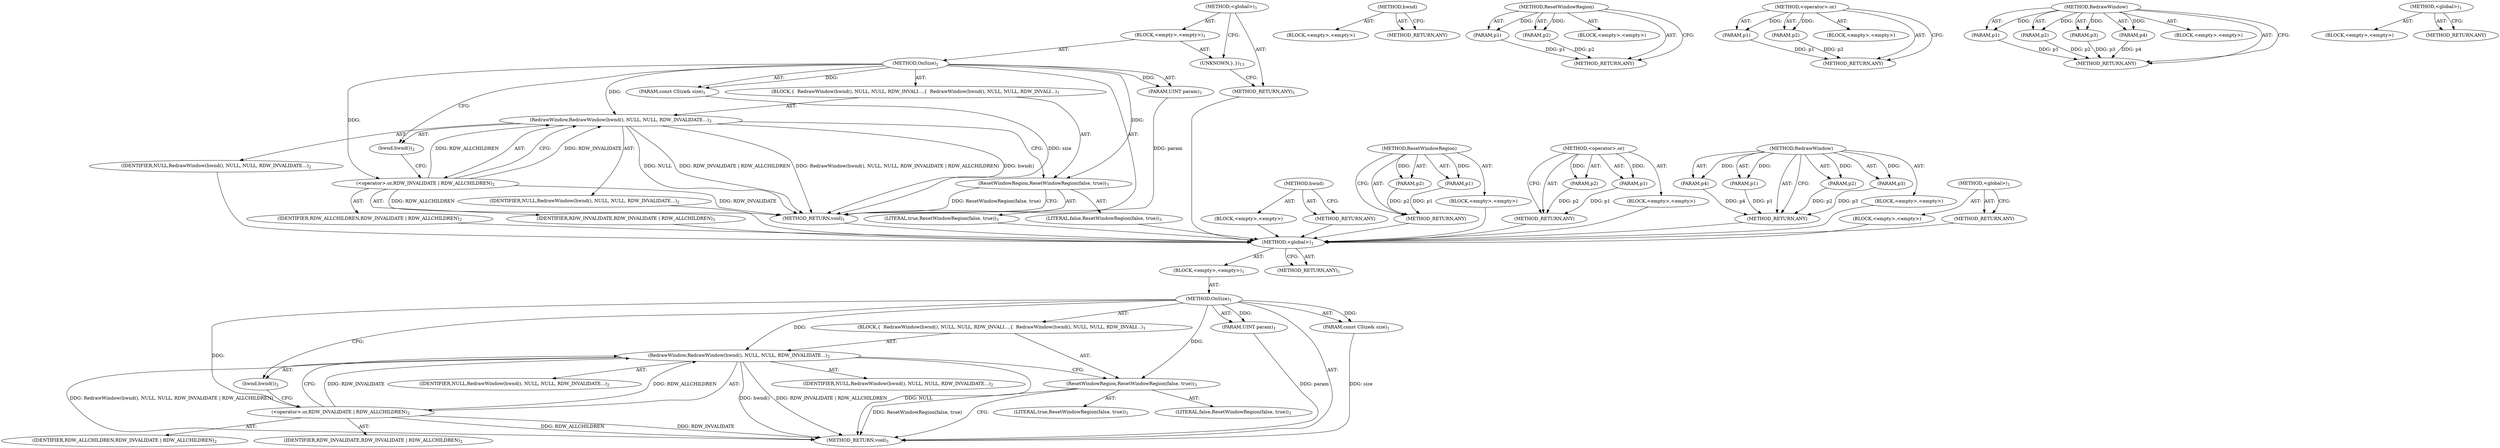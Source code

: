 digraph "&lt;global&gt;" {
vulnerable_6 [label=<(METHOD,&lt;global&gt;)<SUB>1</SUB>>];
vulnerable_7 [label=<(BLOCK,&lt;empty&gt;,&lt;empty&gt;)<SUB>1</SUB>>];
vulnerable_8 [label=<(METHOD,OnSize)<SUB>1</SUB>>];
vulnerable_9 [label=<(PARAM,UINT param)<SUB>1</SUB>>];
vulnerable_10 [label=<(PARAM,const CSize&amp; size)<SUB>1</SUB>>];
vulnerable_11 [label=<(BLOCK,{
  RedrawWindow(hwnd(), NULL, NULL, RDW_INVALI...,{
  RedrawWindow(hwnd(), NULL, NULL, RDW_INVALI...)<SUB>1</SUB>>];
vulnerable_12 [label=<(RedrawWindow,RedrawWindow(hwnd(), NULL, NULL, RDW_INVALIDATE...)<SUB>2</SUB>>];
vulnerable_13 [label=<(hwnd,hwnd())<SUB>2</SUB>>];
vulnerable_14 [label=<(IDENTIFIER,NULL,RedrawWindow(hwnd(), NULL, NULL, RDW_INVALIDATE...)<SUB>2</SUB>>];
vulnerable_15 [label=<(IDENTIFIER,NULL,RedrawWindow(hwnd(), NULL, NULL, RDW_INVALIDATE...)<SUB>2</SUB>>];
vulnerable_16 [label=<(&lt;operator&gt;.or,RDW_INVALIDATE | RDW_ALLCHILDREN)<SUB>2</SUB>>];
vulnerable_17 [label=<(IDENTIFIER,RDW_INVALIDATE,RDW_INVALIDATE | RDW_ALLCHILDREN)<SUB>2</SUB>>];
vulnerable_18 [label=<(IDENTIFIER,RDW_ALLCHILDREN,RDW_INVALIDATE | RDW_ALLCHILDREN)<SUB>2</SUB>>];
vulnerable_19 [label=<(ResetWindowRegion,ResetWindowRegion(false, true))<SUB>3</SUB>>];
vulnerable_20 [label=<(LITERAL,false,ResetWindowRegion(false, true))<SUB>3</SUB>>];
vulnerable_21 [label=<(LITERAL,true,ResetWindowRegion(false, true))<SUB>3</SUB>>];
vulnerable_22 [label=<(METHOD_RETURN,void)<SUB>1</SUB>>];
vulnerable_24 [label=<(UNKNOWN,},})<SUB>13</SUB>>];
vulnerable_25 [label=<(METHOD_RETURN,ANY)<SUB>1</SUB>>];
vulnerable_51 [label=<(METHOD,hwnd)>];
vulnerable_52 [label=<(BLOCK,&lt;empty&gt;,&lt;empty&gt;)>];
vulnerable_53 [label=<(METHOD_RETURN,ANY)>];
vulnerable_59 [label=<(METHOD,ResetWindowRegion)>];
vulnerable_60 [label=<(PARAM,p1)>];
vulnerable_61 [label=<(PARAM,p2)>];
vulnerable_62 [label=<(BLOCK,&lt;empty&gt;,&lt;empty&gt;)>];
vulnerable_63 [label=<(METHOD_RETURN,ANY)>];
vulnerable_54 [label=<(METHOD,&lt;operator&gt;.or)>];
vulnerable_55 [label=<(PARAM,p1)>];
vulnerable_56 [label=<(PARAM,p2)>];
vulnerable_57 [label=<(BLOCK,&lt;empty&gt;,&lt;empty&gt;)>];
vulnerable_58 [label=<(METHOD_RETURN,ANY)>];
vulnerable_44 [label=<(METHOD,RedrawWindow)>];
vulnerable_45 [label=<(PARAM,p1)>];
vulnerable_46 [label=<(PARAM,p2)>];
vulnerable_47 [label=<(PARAM,p3)>];
vulnerable_48 [label=<(PARAM,p4)>];
vulnerable_49 [label=<(BLOCK,&lt;empty&gt;,&lt;empty&gt;)>];
vulnerable_50 [label=<(METHOD_RETURN,ANY)>];
vulnerable_38 [label=<(METHOD,&lt;global&gt;)<SUB>1</SUB>>];
vulnerable_39 [label=<(BLOCK,&lt;empty&gt;,&lt;empty&gt;)>];
vulnerable_40 [label=<(METHOD_RETURN,ANY)>];
fixed_6 [label=<(METHOD,&lt;global&gt;)<SUB>1</SUB>>];
fixed_7 [label=<(BLOCK,&lt;empty&gt;,&lt;empty&gt;)<SUB>1</SUB>>];
fixed_8 [label=<(METHOD,OnSize)<SUB>1</SUB>>];
fixed_9 [label=<(PARAM,UINT param)<SUB>1</SUB>>];
fixed_10 [label=<(PARAM,const CSize&amp; size)<SUB>1</SUB>>];
fixed_11 [label=<(BLOCK,{
  RedrawWindow(hwnd(), NULL, NULL, RDW_INVALI...,{
  RedrawWindow(hwnd(), NULL, NULL, RDW_INVALI...)<SUB>1</SUB>>];
fixed_12 [label=<(RedrawWindow,RedrawWindow(hwnd(), NULL, NULL, RDW_INVALIDATE...)<SUB>2</SUB>>];
fixed_13 [label=<(hwnd,hwnd())<SUB>2</SUB>>];
fixed_14 [label=<(IDENTIFIER,NULL,RedrawWindow(hwnd(), NULL, NULL, RDW_INVALIDATE...)<SUB>2</SUB>>];
fixed_15 [label=<(IDENTIFIER,NULL,RedrawWindow(hwnd(), NULL, NULL, RDW_INVALIDATE...)<SUB>2</SUB>>];
fixed_16 [label=<(&lt;operator&gt;.or,RDW_INVALIDATE | RDW_ALLCHILDREN)<SUB>2</SUB>>];
fixed_17 [label=<(IDENTIFIER,RDW_INVALIDATE,RDW_INVALIDATE | RDW_ALLCHILDREN)<SUB>2</SUB>>];
fixed_18 [label=<(IDENTIFIER,RDW_ALLCHILDREN,RDW_INVALIDATE | RDW_ALLCHILDREN)<SUB>2</SUB>>];
fixed_19 [label=<(ResetWindowRegion,ResetWindowRegion(false, true))<SUB>3</SUB>>];
fixed_20 [label=<(LITERAL,false,ResetWindowRegion(false, true))<SUB>3</SUB>>];
fixed_21 [label=<(LITERAL,true,ResetWindowRegion(false, true))<SUB>3</SUB>>];
fixed_22 [label=<(METHOD_RETURN,void)<SUB>1</SUB>>];
fixed_24 [label=<(METHOD_RETURN,ANY)<SUB>1</SUB>>];
fixed_50 [label=<(METHOD,hwnd)>];
fixed_51 [label=<(BLOCK,&lt;empty&gt;,&lt;empty&gt;)>];
fixed_52 [label=<(METHOD_RETURN,ANY)>];
fixed_58 [label=<(METHOD,ResetWindowRegion)>];
fixed_59 [label=<(PARAM,p1)>];
fixed_60 [label=<(PARAM,p2)>];
fixed_61 [label=<(BLOCK,&lt;empty&gt;,&lt;empty&gt;)>];
fixed_62 [label=<(METHOD_RETURN,ANY)>];
fixed_53 [label=<(METHOD,&lt;operator&gt;.or)>];
fixed_54 [label=<(PARAM,p1)>];
fixed_55 [label=<(PARAM,p2)>];
fixed_56 [label=<(BLOCK,&lt;empty&gt;,&lt;empty&gt;)>];
fixed_57 [label=<(METHOD_RETURN,ANY)>];
fixed_43 [label=<(METHOD,RedrawWindow)>];
fixed_44 [label=<(PARAM,p1)>];
fixed_45 [label=<(PARAM,p2)>];
fixed_46 [label=<(PARAM,p3)>];
fixed_47 [label=<(PARAM,p4)>];
fixed_48 [label=<(BLOCK,&lt;empty&gt;,&lt;empty&gt;)>];
fixed_49 [label=<(METHOD_RETURN,ANY)>];
fixed_37 [label=<(METHOD,&lt;global&gt;)<SUB>1</SUB>>];
fixed_38 [label=<(BLOCK,&lt;empty&gt;,&lt;empty&gt;)>];
fixed_39 [label=<(METHOD_RETURN,ANY)>];
vulnerable_6 -> vulnerable_7  [key=0, label="AST: "];
vulnerable_6 -> vulnerable_25  [key=0, label="AST: "];
vulnerable_6 -> vulnerable_24  [key=0, label="CFG: "];
vulnerable_7 -> vulnerable_8  [key=0, label="AST: "];
vulnerable_7 -> vulnerable_24  [key=0, label="AST: "];
vulnerable_8 -> vulnerable_9  [key=0, label="AST: "];
vulnerable_8 -> vulnerable_9  [key=1, label="DDG: "];
vulnerable_8 -> vulnerable_10  [key=0, label="AST: "];
vulnerable_8 -> vulnerable_10  [key=1, label="DDG: "];
vulnerable_8 -> vulnerable_11  [key=0, label="AST: "];
vulnerable_8 -> vulnerable_22  [key=0, label="AST: "];
vulnerable_8 -> vulnerable_13  [key=0, label="CFG: "];
vulnerable_8 -> vulnerable_12  [key=0, label="DDG: "];
vulnerable_8 -> vulnerable_19  [key=0, label="DDG: "];
vulnerable_8 -> vulnerable_16  [key=0, label="DDG: "];
vulnerable_9 -> vulnerable_22  [key=0, label="DDG: param"];
vulnerable_10 -> vulnerable_22  [key=0, label="DDG: size"];
vulnerable_11 -> vulnerable_12  [key=0, label="AST: "];
vulnerable_11 -> vulnerable_19  [key=0, label="AST: "];
vulnerable_12 -> vulnerable_13  [key=0, label="AST: "];
vulnerable_12 -> vulnerable_14  [key=0, label="AST: "];
vulnerable_12 -> vulnerable_15  [key=0, label="AST: "];
vulnerable_12 -> vulnerable_16  [key=0, label="AST: "];
vulnerable_12 -> vulnerable_19  [key=0, label="CFG: "];
vulnerable_12 -> vulnerable_22  [key=0, label="DDG: hwnd()"];
vulnerable_12 -> vulnerable_22  [key=1, label="DDG: NULL"];
vulnerable_12 -> vulnerable_22  [key=2, label="DDG: RDW_INVALIDATE | RDW_ALLCHILDREN"];
vulnerable_12 -> vulnerable_22  [key=3, label="DDG: RedrawWindow(hwnd(), NULL, NULL, RDW_INVALIDATE | RDW_ALLCHILDREN)"];
vulnerable_13 -> vulnerable_16  [key=0, label="CFG: "];
vulnerable_14 -> fixed_6  [key=0];
vulnerable_15 -> fixed_6  [key=0];
vulnerable_16 -> vulnerable_17  [key=0, label="AST: "];
vulnerable_16 -> vulnerable_18  [key=0, label="AST: "];
vulnerable_16 -> vulnerable_12  [key=0, label="CFG: "];
vulnerable_16 -> vulnerable_12  [key=1, label="DDG: RDW_INVALIDATE"];
vulnerable_16 -> vulnerable_12  [key=2, label="DDG: RDW_ALLCHILDREN"];
vulnerable_16 -> vulnerable_22  [key=0, label="DDG: RDW_ALLCHILDREN"];
vulnerable_16 -> vulnerable_22  [key=1, label="DDG: RDW_INVALIDATE"];
vulnerable_17 -> fixed_6  [key=0];
vulnerable_18 -> fixed_6  [key=0];
vulnerable_19 -> vulnerable_20  [key=0, label="AST: "];
vulnerable_19 -> vulnerable_21  [key=0, label="AST: "];
vulnerable_19 -> vulnerable_22  [key=0, label="CFG: "];
vulnerable_19 -> vulnerable_22  [key=1, label="DDG: ResetWindowRegion(false, true)"];
vulnerable_20 -> fixed_6  [key=0];
vulnerable_21 -> fixed_6  [key=0];
vulnerable_22 -> fixed_6  [key=0];
vulnerable_24 -> vulnerable_25  [key=0, label="CFG: "];
vulnerable_25 -> fixed_6  [key=0];
vulnerable_51 -> vulnerable_52  [key=0, label="AST: "];
vulnerable_51 -> vulnerable_53  [key=0, label="AST: "];
vulnerable_51 -> vulnerable_53  [key=1, label="CFG: "];
vulnerable_52 -> fixed_6  [key=0];
vulnerable_53 -> fixed_6  [key=0];
vulnerable_59 -> vulnerable_60  [key=0, label="AST: "];
vulnerable_59 -> vulnerable_60  [key=1, label="DDG: "];
vulnerable_59 -> vulnerable_62  [key=0, label="AST: "];
vulnerable_59 -> vulnerable_61  [key=0, label="AST: "];
vulnerable_59 -> vulnerable_61  [key=1, label="DDG: "];
vulnerable_59 -> vulnerable_63  [key=0, label="AST: "];
vulnerable_59 -> vulnerable_63  [key=1, label="CFG: "];
vulnerable_60 -> vulnerable_63  [key=0, label="DDG: p1"];
vulnerable_61 -> vulnerable_63  [key=0, label="DDG: p2"];
vulnerable_62 -> fixed_6  [key=0];
vulnerable_63 -> fixed_6  [key=0];
vulnerable_54 -> vulnerable_55  [key=0, label="AST: "];
vulnerable_54 -> vulnerable_55  [key=1, label="DDG: "];
vulnerable_54 -> vulnerable_57  [key=0, label="AST: "];
vulnerable_54 -> vulnerable_56  [key=0, label="AST: "];
vulnerable_54 -> vulnerable_56  [key=1, label="DDG: "];
vulnerable_54 -> vulnerable_58  [key=0, label="AST: "];
vulnerable_54 -> vulnerable_58  [key=1, label="CFG: "];
vulnerable_55 -> vulnerable_58  [key=0, label="DDG: p1"];
vulnerable_56 -> vulnerable_58  [key=0, label="DDG: p2"];
vulnerable_57 -> fixed_6  [key=0];
vulnerable_58 -> fixed_6  [key=0];
vulnerable_44 -> vulnerable_45  [key=0, label="AST: "];
vulnerable_44 -> vulnerable_45  [key=1, label="DDG: "];
vulnerable_44 -> vulnerable_49  [key=0, label="AST: "];
vulnerable_44 -> vulnerable_46  [key=0, label="AST: "];
vulnerable_44 -> vulnerable_46  [key=1, label="DDG: "];
vulnerable_44 -> vulnerable_50  [key=0, label="AST: "];
vulnerable_44 -> vulnerable_50  [key=1, label="CFG: "];
vulnerable_44 -> vulnerable_47  [key=0, label="AST: "];
vulnerable_44 -> vulnerable_47  [key=1, label="DDG: "];
vulnerable_44 -> vulnerable_48  [key=0, label="AST: "];
vulnerable_44 -> vulnerable_48  [key=1, label="DDG: "];
vulnerable_45 -> vulnerable_50  [key=0, label="DDG: p1"];
vulnerable_46 -> vulnerable_50  [key=0, label="DDG: p2"];
vulnerable_47 -> vulnerable_50  [key=0, label="DDG: p3"];
vulnerable_48 -> vulnerable_50  [key=0, label="DDG: p4"];
vulnerable_49 -> fixed_6  [key=0];
vulnerable_50 -> fixed_6  [key=0];
vulnerable_38 -> vulnerable_39  [key=0, label="AST: "];
vulnerable_38 -> vulnerable_40  [key=0, label="AST: "];
vulnerable_38 -> vulnerable_40  [key=1, label="CFG: "];
vulnerable_39 -> fixed_6  [key=0];
vulnerable_40 -> fixed_6  [key=0];
fixed_6 -> fixed_7  [key=0, label="AST: "];
fixed_6 -> fixed_24  [key=0, label="AST: "];
fixed_6 -> fixed_24  [key=1, label="CFG: "];
fixed_7 -> fixed_8  [key=0, label="AST: "];
fixed_8 -> fixed_9  [key=0, label="AST: "];
fixed_8 -> fixed_9  [key=1, label="DDG: "];
fixed_8 -> fixed_10  [key=0, label="AST: "];
fixed_8 -> fixed_10  [key=1, label="DDG: "];
fixed_8 -> fixed_11  [key=0, label="AST: "];
fixed_8 -> fixed_22  [key=0, label="AST: "];
fixed_8 -> fixed_13  [key=0, label="CFG: "];
fixed_8 -> fixed_12  [key=0, label="DDG: "];
fixed_8 -> fixed_19  [key=0, label="DDG: "];
fixed_8 -> fixed_16  [key=0, label="DDG: "];
fixed_9 -> fixed_22  [key=0, label="DDG: param"];
fixed_10 -> fixed_22  [key=0, label="DDG: size"];
fixed_11 -> fixed_12  [key=0, label="AST: "];
fixed_11 -> fixed_19  [key=0, label="AST: "];
fixed_12 -> fixed_13  [key=0, label="AST: "];
fixed_12 -> fixed_14  [key=0, label="AST: "];
fixed_12 -> fixed_15  [key=0, label="AST: "];
fixed_12 -> fixed_16  [key=0, label="AST: "];
fixed_12 -> fixed_19  [key=0, label="CFG: "];
fixed_12 -> fixed_22  [key=0, label="DDG: hwnd()"];
fixed_12 -> fixed_22  [key=1, label="DDG: NULL"];
fixed_12 -> fixed_22  [key=2, label="DDG: RDW_INVALIDATE | RDW_ALLCHILDREN"];
fixed_12 -> fixed_22  [key=3, label="DDG: RedrawWindow(hwnd(), NULL, NULL, RDW_INVALIDATE | RDW_ALLCHILDREN)"];
fixed_13 -> fixed_16  [key=0, label="CFG: "];
fixed_16 -> fixed_17  [key=0, label="AST: "];
fixed_16 -> fixed_18  [key=0, label="AST: "];
fixed_16 -> fixed_12  [key=0, label="CFG: "];
fixed_16 -> fixed_12  [key=1, label="DDG: RDW_INVALIDATE"];
fixed_16 -> fixed_12  [key=2, label="DDG: RDW_ALLCHILDREN"];
fixed_16 -> fixed_22  [key=0, label="DDG: RDW_ALLCHILDREN"];
fixed_16 -> fixed_22  [key=1, label="DDG: RDW_INVALIDATE"];
fixed_19 -> fixed_20  [key=0, label="AST: "];
fixed_19 -> fixed_21  [key=0, label="AST: "];
fixed_19 -> fixed_22  [key=0, label="CFG: "];
fixed_19 -> fixed_22  [key=1, label="DDG: ResetWindowRegion(false, true)"];
fixed_50 -> fixed_51  [key=0, label="AST: "];
fixed_50 -> fixed_52  [key=0, label="AST: "];
fixed_50 -> fixed_52  [key=1, label="CFG: "];
fixed_58 -> fixed_59  [key=0, label="AST: "];
fixed_58 -> fixed_59  [key=1, label="DDG: "];
fixed_58 -> fixed_61  [key=0, label="AST: "];
fixed_58 -> fixed_60  [key=0, label="AST: "];
fixed_58 -> fixed_60  [key=1, label="DDG: "];
fixed_58 -> fixed_62  [key=0, label="AST: "];
fixed_58 -> fixed_62  [key=1, label="CFG: "];
fixed_59 -> fixed_62  [key=0, label="DDG: p1"];
fixed_60 -> fixed_62  [key=0, label="DDG: p2"];
fixed_53 -> fixed_54  [key=0, label="AST: "];
fixed_53 -> fixed_54  [key=1, label="DDG: "];
fixed_53 -> fixed_56  [key=0, label="AST: "];
fixed_53 -> fixed_55  [key=0, label="AST: "];
fixed_53 -> fixed_55  [key=1, label="DDG: "];
fixed_53 -> fixed_57  [key=0, label="AST: "];
fixed_53 -> fixed_57  [key=1, label="CFG: "];
fixed_54 -> fixed_57  [key=0, label="DDG: p1"];
fixed_55 -> fixed_57  [key=0, label="DDG: p2"];
fixed_43 -> fixed_44  [key=0, label="AST: "];
fixed_43 -> fixed_44  [key=1, label="DDG: "];
fixed_43 -> fixed_48  [key=0, label="AST: "];
fixed_43 -> fixed_45  [key=0, label="AST: "];
fixed_43 -> fixed_45  [key=1, label="DDG: "];
fixed_43 -> fixed_49  [key=0, label="AST: "];
fixed_43 -> fixed_49  [key=1, label="CFG: "];
fixed_43 -> fixed_46  [key=0, label="AST: "];
fixed_43 -> fixed_46  [key=1, label="DDG: "];
fixed_43 -> fixed_47  [key=0, label="AST: "];
fixed_43 -> fixed_47  [key=1, label="DDG: "];
fixed_44 -> fixed_49  [key=0, label="DDG: p1"];
fixed_45 -> fixed_49  [key=0, label="DDG: p2"];
fixed_46 -> fixed_49  [key=0, label="DDG: p3"];
fixed_47 -> fixed_49  [key=0, label="DDG: p4"];
fixed_37 -> fixed_38  [key=0, label="AST: "];
fixed_37 -> fixed_39  [key=0, label="AST: "];
fixed_37 -> fixed_39  [key=1, label="CFG: "];
}
